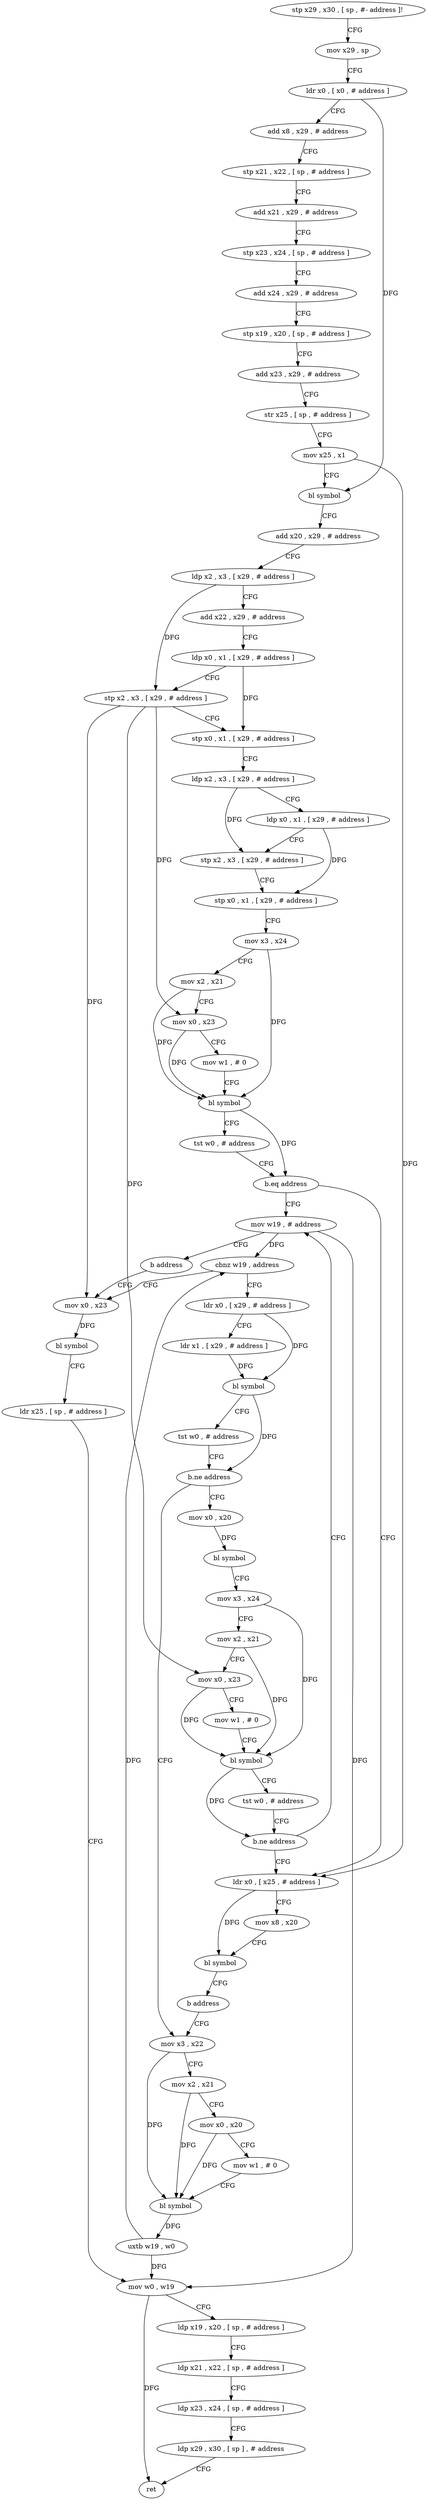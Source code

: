 digraph "func" {
"85352" [label = "stp x29 , x30 , [ sp , #- address ]!" ]
"85356" [label = "mov x29 , sp" ]
"85360" [label = "ldr x0 , [ x0 , # address ]" ]
"85364" [label = "add x8 , x29 , # address" ]
"85368" [label = "stp x21 , x22 , [ sp , # address ]" ]
"85372" [label = "add x21 , x29 , # address" ]
"85376" [label = "stp x23 , x24 , [ sp , # address ]" ]
"85380" [label = "add x24 , x29 , # address" ]
"85384" [label = "stp x19 , x20 , [ sp , # address ]" ]
"85388" [label = "add x23 , x29 , # address" ]
"85392" [label = "str x25 , [ sp , # address ]" ]
"85396" [label = "mov x25 , x1" ]
"85400" [label = "bl symbol" ]
"85404" [label = "add x20 , x29 , # address" ]
"85408" [label = "ldp x2 , x3 , [ x29 , # address ]" ]
"85412" [label = "add x22 , x29 , # address" ]
"85416" [label = "ldp x0 , x1 , [ x29 , # address ]" ]
"85420" [label = "stp x2 , x3 , [ x29 , # address ]" ]
"85424" [label = "stp x0 , x1 , [ x29 , # address ]" ]
"85428" [label = "ldp x2 , x3 , [ x29 , # address ]" ]
"85432" [label = "ldp x0 , x1 , [ x29 , # address ]" ]
"85436" [label = "stp x2 , x3 , [ x29 , # address ]" ]
"85440" [label = "stp x0 , x1 , [ x29 , # address ]" ]
"85444" [label = "mov x3 , x24" ]
"85448" [label = "mov x2 , x21" ]
"85452" [label = "mov x0 , x23" ]
"85456" [label = "mov w1 , # 0" ]
"85460" [label = "bl symbol" ]
"85464" [label = "tst w0 , # address" ]
"85468" [label = "b.eq address" ]
"85612" [label = "mov w19 , # address" ]
"85472" [label = "ldr x0 , [ x25 , # address ]" ]
"85616" [label = "b address" ]
"85536" [label = "mov x0 , x23" ]
"85476" [label = "mov x8 , x20" ]
"85480" [label = "bl symbol" ]
"85484" [label = "b address" ]
"85508" [label = "mov x3 , x22" ]
"85540" [label = "bl symbol" ]
"85544" [label = "ldr x25 , [ sp , # address ]" ]
"85548" [label = "mov w0 , w19" ]
"85552" [label = "ldp x19 , x20 , [ sp , # address ]" ]
"85556" [label = "ldp x21 , x22 , [ sp , # address ]" ]
"85560" [label = "ldp x23 , x24 , [ sp , # address ]" ]
"85564" [label = "ldp x29 , x30 , [ sp ] , # address" ]
"85568" [label = "ret" ]
"85512" [label = "mov x2 , x21" ]
"85516" [label = "mov x0 , x20" ]
"85520" [label = "mov w1 , # 0" ]
"85524" [label = "bl symbol" ]
"85528" [label = "uxtb w19 , w0" ]
"85532" [label = "cbnz w19 , address" ]
"85488" [label = "ldr x0 , [ x29 , # address ]" ]
"85492" [label = "ldr x1 , [ x29 , # address ]" ]
"85496" [label = "bl symbol" ]
"85500" [label = "tst w0 , # address" ]
"85504" [label = "b.ne address" ]
"85576" [label = "mov x0 , x20" ]
"85580" [label = "bl symbol" ]
"85584" [label = "mov x3 , x24" ]
"85588" [label = "mov x2 , x21" ]
"85592" [label = "mov x0 , x23" ]
"85596" [label = "mov w1 , # 0" ]
"85600" [label = "bl symbol" ]
"85604" [label = "tst w0 , # address" ]
"85608" [label = "b.ne address" ]
"85352" -> "85356" [ label = "CFG" ]
"85356" -> "85360" [ label = "CFG" ]
"85360" -> "85364" [ label = "CFG" ]
"85360" -> "85400" [ label = "DFG" ]
"85364" -> "85368" [ label = "CFG" ]
"85368" -> "85372" [ label = "CFG" ]
"85372" -> "85376" [ label = "CFG" ]
"85376" -> "85380" [ label = "CFG" ]
"85380" -> "85384" [ label = "CFG" ]
"85384" -> "85388" [ label = "CFG" ]
"85388" -> "85392" [ label = "CFG" ]
"85392" -> "85396" [ label = "CFG" ]
"85396" -> "85400" [ label = "CFG" ]
"85396" -> "85472" [ label = "DFG" ]
"85400" -> "85404" [ label = "CFG" ]
"85404" -> "85408" [ label = "CFG" ]
"85408" -> "85412" [ label = "CFG" ]
"85408" -> "85420" [ label = "DFG" ]
"85412" -> "85416" [ label = "CFG" ]
"85416" -> "85420" [ label = "CFG" ]
"85416" -> "85424" [ label = "DFG" ]
"85420" -> "85424" [ label = "CFG" ]
"85420" -> "85452" [ label = "DFG" ]
"85420" -> "85536" [ label = "DFG" ]
"85420" -> "85592" [ label = "DFG" ]
"85424" -> "85428" [ label = "CFG" ]
"85428" -> "85432" [ label = "CFG" ]
"85428" -> "85436" [ label = "DFG" ]
"85432" -> "85436" [ label = "CFG" ]
"85432" -> "85440" [ label = "DFG" ]
"85436" -> "85440" [ label = "CFG" ]
"85440" -> "85444" [ label = "CFG" ]
"85444" -> "85448" [ label = "CFG" ]
"85444" -> "85460" [ label = "DFG" ]
"85448" -> "85452" [ label = "CFG" ]
"85448" -> "85460" [ label = "DFG" ]
"85452" -> "85456" [ label = "CFG" ]
"85452" -> "85460" [ label = "DFG" ]
"85456" -> "85460" [ label = "CFG" ]
"85460" -> "85464" [ label = "CFG" ]
"85460" -> "85468" [ label = "DFG" ]
"85464" -> "85468" [ label = "CFG" ]
"85468" -> "85612" [ label = "CFG" ]
"85468" -> "85472" [ label = "CFG" ]
"85612" -> "85616" [ label = "CFG" ]
"85612" -> "85548" [ label = "DFG" ]
"85612" -> "85532" [ label = "DFG" ]
"85472" -> "85476" [ label = "CFG" ]
"85472" -> "85480" [ label = "DFG" ]
"85616" -> "85536" [ label = "CFG" ]
"85536" -> "85540" [ label = "DFG" ]
"85476" -> "85480" [ label = "CFG" ]
"85480" -> "85484" [ label = "CFG" ]
"85484" -> "85508" [ label = "CFG" ]
"85508" -> "85512" [ label = "CFG" ]
"85508" -> "85524" [ label = "DFG" ]
"85540" -> "85544" [ label = "CFG" ]
"85544" -> "85548" [ label = "CFG" ]
"85548" -> "85552" [ label = "CFG" ]
"85548" -> "85568" [ label = "DFG" ]
"85552" -> "85556" [ label = "CFG" ]
"85556" -> "85560" [ label = "CFG" ]
"85560" -> "85564" [ label = "CFG" ]
"85564" -> "85568" [ label = "CFG" ]
"85512" -> "85516" [ label = "CFG" ]
"85512" -> "85524" [ label = "DFG" ]
"85516" -> "85520" [ label = "CFG" ]
"85516" -> "85524" [ label = "DFG" ]
"85520" -> "85524" [ label = "CFG" ]
"85524" -> "85528" [ label = "DFG" ]
"85528" -> "85532" [ label = "DFG" ]
"85528" -> "85548" [ label = "DFG" ]
"85532" -> "85488" [ label = "CFG" ]
"85532" -> "85536" [ label = "CFG" ]
"85488" -> "85492" [ label = "CFG" ]
"85488" -> "85496" [ label = "DFG" ]
"85492" -> "85496" [ label = "DFG" ]
"85496" -> "85500" [ label = "CFG" ]
"85496" -> "85504" [ label = "DFG" ]
"85500" -> "85504" [ label = "CFG" ]
"85504" -> "85576" [ label = "CFG" ]
"85504" -> "85508" [ label = "CFG" ]
"85576" -> "85580" [ label = "DFG" ]
"85580" -> "85584" [ label = "CFG" ]
"85584" -> "85588" [ label = "CFG" ]
"85584" -> "85600" [ label = "DFG" ]
"85588" -> "85592" [ label = "CFG" ]
"85588" -> "85600" [ label = "DFG" ]
"85592" -> "85596" [ label = "CFG" ]
"85592" -> "85600" [ label = "DFG" ]
"85596" -> "85600" [ label = "CFG" ]
"85600" -> "85604" [ label = "CFG" ]
"85600" -> "85608" [ label = "DFG" ]
"85604" -> "85608" [ label = "CFG" ]
"85608" -> "85472" [ label = "CFG" ]
"85608" -> "85612" [ label = "CFG" ]
}
